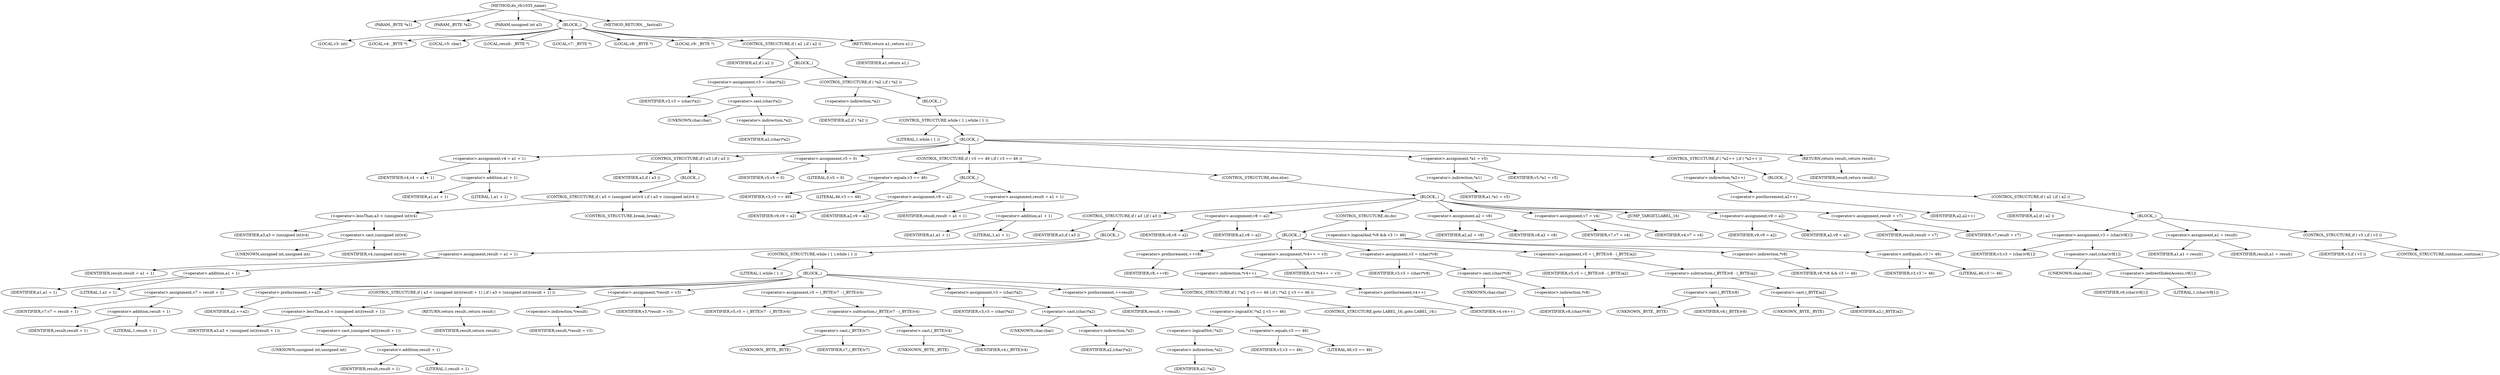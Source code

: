 digraph do_rfc1035_name {  
"1000108" [label = "(METHOD,do_rfc1035_name)" ]
"1000109" [label = "(PARAM,_BYTE *a1)" ]
"1000110" [label = "(PARAM,_BYTE *a2)" ]
"1000111" [label = "(PARAM,unsigned int a3)" ]
"1000112" [label = "(BLOCK,,)" ]
"1000113" [label = "(LOCAL,v3: int)" ]
"1000114" [label = "(LOCAL,v4: _BYTE *)" ]
"1000115" [label = "(LOCAL,v5: char)" ]
"1000116" [label = "(LOCAL,result: _BYTE *)" ]
"1000117" [label = "(LOCAL,v7: _BYTE *)" ]
"1000118" [label = "(LOCAL,v8: _BYTE *)" ]
"1000119" [label = "(LOCAL,v9: _BYTE *)" ]
"1000120" [label = "(CONTROL_STRUCTURE,if ( a2 ),if ( a2 ))" ]
"1000121" [label = "(IDENTIFIER,a2,if ( a2 ))" ]
"1000122" [label = "(BLOCK,,)" ]
"1000123" [label = "(<operator>.assignment,v3 = (char)*a2)" ]
"1000124" [label = "(IDENTIFIER,v3,v3 = (char)*a2)" ]
"1000125" [label = "(<operator>.cast,(char)*a2)" ]
"1000126" [label = "(UNKNOWN,char,char)" ]
"1000127" [label = "(<operator>.indirection,*a2)" ]
"1000128" [label = "(IDENTIFIER,a2,(char)*a2)" ]
"1000129" [label = "(CONTROL_STRUCTURE,if ( *a2 ),if ( *a2 ))" ]
"1000130" [label = "(<operator>.indirection,*a2)" ]
"1000131" [label = "(IDENTIFIER,a2,if ( *a2 ))" ]
"1000132" [label = "(BLOCK,,)" ]
"1000133" [label = "(CONTROL_STRUCTURE,while ( 1 ),while ( 1 ))" ]
"1000134" [label = "(LITERAL,1,while ( 1 ))" ]
"1000135" [label = "(BLOCK,,)" ]
"1000136" [label = "(<operator>.assignment,v4 = a1 + 1)" ]
"1000137" [label = "(IDENTIFIER,v4,v4 = a1 + 1)" ]
"1000138" [label = "(<operator>.addition,a1 + 1)" ]
"1000139" [label = "(IDENTIFIER,a1,a1 + 1)" ]
"1000140" [label = "(LITERAL,1,a1 + 1)" ]
"1000141" [label = "(CONTROL_STRUCTURE,if ( a3 ),if ( a3 ))" ]
"1000142" [label = "(IDENTIFIER,a3,if ( a3 ))" ]
"1000143" [label = "(BLOCK,,)" ]
"1000144" [label = "(CONTROL_STRUCTURE,if ( a3 < (unsigned int)v4 ),if ( a3 < (unsigned int)v4 ))" ]
"1000145" [label = "(<operator>.lessThan,a3 < (unsigned int)v4)" ]
"1000146" [label = "(IDENTIFIER,a3,a3 < (unsigned int)v4)" ]
"1000147" [label = "(<operator>.cast,(unsigned int)v4)" ]
"1000148" [label = "(UNKNOWN,unsigned int,unsigned int)" ]
"1000149" [label = "(IDENTIFIER,v4,(unsigned int)v4)" ]
"1000150" [label = "(CONTROL_STRUCTURE,break;,break;)" ]
"1000151" [label = "(<operator>.assignment,v5 = 0)" ]
"1000152" [label = "(IDENTIFIER,v5,v5 = 0)" ]
"1000153" [label = "(LITERAL,0,v5 = 0)" ]
"1000154" [label = "(CONTROL_STRUCTURE,if ( v3 == 46 ),if ( v3 == 46 ))" ]
"1000155" [label = "(<operator>.equals,v3 == 46)" ]
"1000156" [label = "(IDENTIFIER,v3,v3 == 46)" ]
"1000157" [label = "(LITERAL,46,v3 == 46)" ]
"1000158" [label = "(BLOCK,,)" ]
"1000159" [label = "(<operator>.assignment,v9 = a2)" ]
"1000160" [label = "(IDENTIFIER,v9,v9 = a2)" ]
"1000161" [label = "(IDENTIFIER,a2,v9 = a2)" ]
"1000162" [label = "(<operator>.assignment,result = a1 + 1)" ]
"1000163" [label = "(IDENTIFIER,result,result = a1 + 1)" ]
"1000164" [label = "(<operator>.addition,a1 + 1)" ]
"1000165" [label = "(IDENTIFIER,a1,a1 + 1)" ]
"1000166" [label = "(LITERAL,1,a1 + 1)" ]
"1000167" [label = "(CONTROL_STRUCTURE,else,else)" ]
"1000168" [label = "(BLOCK,,)" ]
"1000169" [label = "(CONTROL_STRUCTURE,if ( a3 ),if ( a3 ))" ]
"1000170" [label = "(IDENTIFIER,a3,if ( a3 ))" ]
"1000171" [label = "(BLOCK,,)" ]
"1000172" [label = "(<operator>.assignment,result = a1 + 1)" ]
"1000173" [label = "(IDENTIFIER,result,result = a1 + 1)" ]
"1000174" [label = "(<operator>.addition,a1 + 1)" ]
"1000175" [label = "(IDENTIFIER,a1,a1 + 1)" ]
"1000176" [label = "(LITERAL,1,a1 + 1)" ]
"1000177" [label = "(CONTROL_STRUCTURE,while ( 1 ),while ( 1 ))" ]
"1000178" [label = "(LITERAL,1,while ( 1 ))" ]
"1000179" [label = "(BLOCK,,)" ]
"1000180" [label = "(<operator>.assignment,v7 = result + 1)" ]
"1000181" [label = "(IDENTIFIER,v7,v7 = result + 1)" ]
"1000182" [label = "(<operator>.addition,result + 1)" ]
"1000183" [label = "(IDENTIFIER,result,result + 1)" ]
"1000184" [label = "(LITERAL,1,result + 1)" ]
"1000185" [label = "(<operator>.preIncrement,++a2)" ]
"1000186" [label = "(IDENTIFIER,a2,++a2)" ]
"1000187" [label = "(CONTROL_STRUCTURE,if ( a3 < (unsigned int)(result + 1) ),if ( a3 < (unsigned int)(result + 1) ))" ]
"1000188" [label = "(<operator>.lessThan,a3 < (unsigned int)(result + 1))" ]
"1000189" [label = "(IDENTIFIER,a3,a3 < (unsigned int)(result + 1))" ]
"1000190" [label = "(<operator>.cast,(unsigned int)(result + 1))" ]
"1000191" [label = "(UNKNOWN,unsigned int,unsigned int)" ]
"1000192" [label = "(<operator>.addition,result + 1)" ]
"1000193" [label = "(IDENTIFIER,result,result + 1)" ]
"1000194" [label = "(LITERAL,1,result + 1)" ]
"1000195" [label = "(RETURN,return result;,return result;)" ]
"1000196" [label = "(IDENTIFIER,result,return result;)" ]
"1000197" [label = "(<operator>.assignment,*result = v3)" ]
"1000198" [label = "(<operator>.indirection,*result)" ]
"1000199" [label = "(IDENTIFIER,result,*result = v3)" ]
"1000200" [label = "(IDENTIFIER,v3,*result = v3)" ]
"1000201" [label = "(<operator>.assignment,v5 = (_BYTE)v7 - (_BYTE)v4)" ]
"1000202" [label = "(IDENTIFIER,v5,v5 = (_BYTE)v7 - (_BYTE)v4)" ]
"1000203" [label = "(<operator>.subtraction,(_BYTE)v7 - (_BYTE)v4)" ]
"1000204" [label = "(<operator>.cast,(_BYTE)v7)" ]
"1000205" [label = "(UNKNOWN,_BYTE,_BYTE)" ]
"1000206" [label = "(IDENTIFIER,v7,(_BYTE)v7)" ]
"1000207" [label = "(<operator>.cast,(_BYTE)v4)" ]
"1000208" [label = "(UNKNOWN,_BYTE,_BYTE)" ]
"1000209" [label = "(IDENTIFIER,v4,(_BYTE)v4)" ]
"1000210" [label = "(<operator>.assignment,v3 = (char)*a2)" ]
"1000211" [label = "(IDENTIFIER,v3,v3 = (char)*a2)" ]
"1000212" [label = "(<operator>.cast,(char)*a2)" ]
"1000213" [label = "(UNKNOWN,char,char)" ]
"1000214" [label = "(<operator>.indirection,*a2)" ]
"1000215" [label = "(IDENTIFIER,a2,(char)*a2)" ]
"1000216" [label = "(<operator>.preIncrement,++result)" ]
"1000217" [label = "(IDENTIFIER,result,++result)" ]
"1000218" [label = "(CONTROL_STRUCTURE,if ( !*a2 || v3 == 46 ),if ( !*a2 || v3 == 46 ))" ]
"1000219" [label = "(<operator>.logicalOr,!*a2 || v3 == 46)" ]
"1000220" [label = "(<operator>.logicalNot,!*a2)" ]
"1000221" [label = "(<operator>.indirection,*a2)" ]
"1000222" [label = "(IDENTIFIER,a2,!*a2)" ]
"1000223" [label = "(<operator>.equals,v3 == 46)" ]
"1000224" [label = "(IDENTIFIER,v3,v3 == 46)" ]
"1000225" [label = "(LITERAL,46,v3 == 46)" ]
"1000226" [label = "(CONTROL_STRUCTURE,goto LABEL_16;,goto LABEL_16;)" ]
"1000227" [label = "(<operator>.assignment,v8 = a2)" ]
"1000228" [label = "(IDENTIFIER,v8,v8 = a2)" ]
"1000229" [label = "(IDENTIFIER,a2,v8 = a2)" ]
"1000230" [label = "(CONTROL_STRUCTURE,do,do)" ]
"1000231" [label = "(BLOCK,,)" ]
"1000232" [label = "(<operator>.preIncrement,++v8)" ]
"1000233" [label = "(IDENTIFIER,v8,++v8)" ]
"1000234" [label = "(<operator>.assignment,*v4++ = v3)" ]
"1000235" [label = "(<operator>.indirection,*v4++)" ]
"1000236" [label = "(<operator>.postIncrement,v4++)" ]
"1000237" [label = "(IDENTIFIER,v4,v4++)" ]
"1000238" [label = "(IDENTIFIER,v3,*v4++ = v3)" ]
"1000239" [label = "(<operator>.assignment,v3 = (char)*v8)" ]
"1000240" [label = "(IDENTIFIER,v3,v3 = (char)*v8)" ]
"1000241" [label = "(<operator>.cast,(char)*v8)" ]
"1000242" [label = "(UNKNOWN,char,char)" ]
"1000243" [label = "(<operator>.indirection,*v8)" ]
"1000244" [label = "(IDENTIFIER,v8,(char)*v8)" ]
"1000245" [label = "(<operator>.assignment,v5 = (_BYTE)v8 - (_BYTE)a2)" ]
"1000246" [label = "(IDENTIFIER,v5,v5 = (_BYTE)v8 - (_BYTE)a2)" ]
"1000247" [label = "(<operator>.subtraction,(_BYTE)v8 - (_BYTE)a2)" ]
"1000248" [label = "(<operator>.cast,(_BYTE)v8)" ]
"1000249" [label = "(UNKNOWN,_BYTE,_BYTE)" ]
"1000250" [label = "(IDENTIFIER,v8,(_BYTE)v8)" ]
"1000251" [label = "(<operator>.cast,(_BYTE)a2)" ]
"1000252" [label = "(UNKNOWN,_BYTE,_BYTE)" ]
"1000253" [label = "(IDENTIFIER,a2,(_BYTE)a2)" ]
"1000254" [label = "(<operator>.logicalAnd,*v8 && v3 != 46)" ]
"1000255" [label = "(<operator>.indirection,*v8)" ]
"1000256" [label = "(IDENTIFIER,v8,*v8 && v3 != 46)" ]
"1000257" [label = "(<operator>.notEquals,v3 != 46)" ]
"1000258" [label = "(IDENTIFIER,v3,v3 != 46)" ]
"1000259" [label = "(LITERAL,46,v3 != 46)" ]
"1000260" [label = "(<operator>.assignment,a2 = v8)" ]
"1000261" [label = "(IDENTIFIER,a2,a2 = v8)" ]
"1000262" [label = "(IDENTIFIER,v8,a2 = v8)" ]
"1000263" [label = "(<operator>.assignment,v7 = v4)" ]
"1000264" [label = "(IDENTIFIER,v7,v7 = v4)" ]
"1000265" [label = "(IDENTIFIER,v4,v7 = v4)" ]
"1000266" [label = "(JUMP_TARGET,LABEL_16)" ]
"1000267" [label = "(<operator>.assignment,v9 = a2)" ]
"1000268" [label = "(IDENTIFIER,v9,v9 = a2)" ]
"1000269" [label = "(IDENTIFIER,a2,v9 = a2)" ]
"1000270" [label = "(<operator>.assignment,result = v7)" ]
"1000271" [label = "(IDENTIFIER,result,result = v7)" ]
"1000272" [label = "(IDENTIFIER,v7,result = v7)" ]
"1000273" [label = "(<operator>.assignment,*a1 = v5)" ]
"1000274" [label = "(<operator>.indirection,*a1)" ]
"1000275" [label = "(IDENTIFIER,a1,*a1 = v5)" ]
"1000276" [label = "(IDENTIFIER,v5,*a1 = v5)" ]
"1000277" [label = "(CONTROL_STRUCTURE,if ( *a2++ ),if ( *a2++ ))" ]
"1000278" [label = "(<operator>.indirection,*a2++)" ]
"1000279" [label = "(<operator>.postIncrement,a2++)" ]
"1000280" [label = "(IDENTIFIER,a2,a2++)" ]
"1000281" [label = "(BLOCK,,)" ]
"1000282" [label = "(CONTROL_STRUCTURE,if ( a2 ),if ( a2 ))" ]
"1000283" [label = "(IDENTIFIER,a2,if ( a2 ))" ]
"1000284" [label = "(BLOCK,,)" ]
"1000285" [label = "(<operator>.assignment,v3 = (char)v9[1])" ]
"1000286" [label = "(IDENTIFIER,v3,v3 = (char)v9[1])" ]
"1000287" [label = "(<operator>.cast,(char)v9[1])" ]
"1000288" [label = "(UNKNOWN,char,char)" ]
"1000289" [label = "(<operator>.indirectIndexAccess,v9[1])" ]
"1000290" [label = "(IDENTIFIER,v9,(char)v9[1])" ]
"1000291" [label = "(LITERAL,1,(char)v9[1])" ]
"1000292" [label = "(<operator>.assignment,a1 = result)" ]
"1000293" [label = "(IDENTIFIER,a1,a1 = result)" ]
"1000294" [label = "(IDENTIFIER,result,a1 = result)" ]
"1000295" [label = "(CONTROL_STRUCTURE,if ( v3 ),if ( v3 ))" ]
"1000296" [label = "(IDENTIFIER,v3,if ( v3 ))" ]
"1000297" [label = "(CONTROL_STRUCTURE,continue;,continue;)" ]
"1000298" [label = "(RETURN,return result;,return result;)" ]
"1000299" [label = "(IDENTIFIER,result,return result;)" ]
"1000300" [label = "(RETURN,return a1;,return a1;)" ]
"1000301" [label = "(IDENTIFIER,a1,return a1;)" ]
"1000302" [label = "(METHOD_RETURN,__fastcall)" ]
  "1000108" -> "1000109" 
  "1000108" -> "1000110" 
  "1000108" -> "1000111" 
  "1000108" -> "1000112" 
  "1000108" -> "1000302" 
  "1000112" -> "1000113" 
  "1000112" -> "1000114" 
  "1000112" -> "1000115" 
  "1000112" -> "1000116" 
  "1000112" -> "1000117" 
  "1000112" -> "1000118" 
  "1000112" -> "1000119" 
  "1000112" -> "1000120" 
  "1000112" -> "1000300" 
  "1000120" -> "1000121" 
  "1000120" -> "1000122" 
  "1000122" -> "1000123" 
  "1000122" -> "1000129" 
  "1000123" -> "1000124" 
  "1000123" -> "1000125" 
  "1000125" -> "1000126" 
  "1000125" -> "1000127" 
  "1000127" -> "1000128" 
  "1000129" -> "1000130" 
  "1000129" -> "1000132" 
  "1000130" -> "1000131" 
  "1000132" -> "1000133" 
  "1000133" -> "1000134" 
  "1000133" -> "1000135" 
  "1000135" -> "1000136" 
  "1000135" -> "1000141" 
  "1000135" -> "1000151" 
  "1000135" -> "1000154" 
  "1000135" -> "1000273" 
  "1000135" -> "1000277" 
  "1000135" -> "1000298" 
  "1000136" -> "1000137" 
  "1000136" -> "1000138" 
  "1000138" -> "1000139" 
  "1000138" -> "1000140" 
  "1000141" -> "1000142" 
  "1000141" -> "1000143" 
  "1000143" -> "1000144" 
  "1000144" -> "1000145" 
  "1000144" -> "1000150" 
  "1000145" -> "1000146" 
  "1000145" -> "1000147" 
  "1000147" -> "1000148" 
  "1000147" -> "1000149" 
  "1000151" -> "1000152" 
  "1000151" -> "1000153" 
  "1000154" -> "1000155" 
  "1000154" -> "1000158" 
  "1000154" -> "1000167" 
  "1000155" -> "1000156" 
  "1000155" -> "1000157" 
  "1000158" -> "1000159" 
  "1000158" -> "1000162" 
  "1000159" -> "1000160" 
  "1000159" -> "1000161" 
  "1000162" -> "1000163" 
  "1000162" -> "1000164" 
  "1000164" -> "1000165" 
  "1000164" -> "1000166" 
  "1000167" -> "1000168" 
  "1000168" -> "1000169" 
  "1000168" -> "1000227" 
  "1000168" -> "1000230" 
  "1000168" -> "1000260" 
  "1000168" -> "1000263" 
  "1000168" -> "1000266" 
  "1000168" -> "1000267" 
  "1000168" -> "1000270" 
  "1000169" -> "1000170" 
  "1000169" -> "1000171" 
  "1000171" -> "1000172" 
  "1000171" -> "1000177" 
  "1000172" -> "1000173" 
  "1000172" -> "1000174" 
  "1000174" -> "1000175" 
  "1000174" -> "1000176" 
  "1000177" -> "1000178" 
  "1000177" -> "1000179" 
  "1000179" -> "1000180" 
  "1000179" -> "1000185" 
  "1000179" -> "1000187" 
  "1000179" -> "1000197" 
  "1000179" -> "1000201" 
  "1000179" -> "1000210" 
  "1000179" -> "1000216" 
  "1000179" -> "1000218" 
  "1000180" -> "1000181" 
  "1000180" -> "1000182" 
  "1000182" -> "1000183" 
  "1000182" -> "1000184" 
  "1000185" -> "1000186" 
  "1000187" -> "1000188" 
  "1000187" -> "1000195" 
  "1000188" -> "1000189" 
  "1000188" -> "1000190" 
  "1000190" -> "1000191" 
  "1000190" -> "1000192" 
  "1000192" -> "1000193" 
  "1000192" -> "1000194" 
  "1000195" -> "1000196" 
  "1000197" -> "1000198" 
  "1000197" -> "1000200" 
  "1000198" -> "1000199" 
  "1000201" -> "1000202" 
  "1000201" -> "1000203" 
  "1000203" -> "1000204" 
  "1000203" -> "1000207" 
  "1000204" -> "1000205" 
  "1000204" -> "1000206" 
  "1000207" -> "1000208" 
  "1000207" -> "1000209" 
  "1000210" -> "1000211" 
  "1000210" -> "1000212" 
  "1000212" -> "1000213" 
  "1000212" -> "1000214" 
  "1000214" -> "1000215" 
  "1000216" -> "1000217" 
  "1000218" -> "1000219" 
  "1000218" -> "1000226" 
  "1000219" -> "1000220" 
  "1000219" -> "1000223" 
  "1000220" -> "1000221" 
  "1000221" -> "1000222" 
  "1000223" -> "1000224" 
  "1000223" -> "1000225" 
  "1000227" -> "1000228" 
  "1000227" -> "1000229" 
  "1000230" -> "1000231" 
  "1000230" -> "1000254" 
  "1000231" -> "1000232" 
  "1000231" -> "1000234" 
  "1000231" -> "1000239" 
  "1000231" -> "1000245" 
  "1000232" -> "1000233" 
  "1000234" -> "1000235" 
  "1000234" -> "1000238" 
  "1000235" -> "1000236" 
  "1000236" -> "1000237" 
  "1000239" -> "1000240" 
  "1000239" -> "1000241" 
  "1000241" -> "1000242" 
  "1000241" -> "1000243" 
  "1000243" -> "1000244" 
  "1000245" -> "1000246" 
  "1000245" -> "1000247" 
  "1000247" -> "1000248" 
  "1000247" -> "1000251" 
  "1000248" -> "1000249" 
  "1000248" -> "1000250" 
  "1000251" -> "1000252" 
  "1000251" -> "1000253" 
  "1000254" -> "1000255" 
  "1000254" -> "1000257" 
  "1000255" -> "1000256" 
  "1000257" -> "1000258" 
  "1000257" -> "1000259" 
  "1000260" -> "1000261" 
  "1000260" -> "1000262" 
  "1000263" -> "1000264" 
  "1000263" -> "1000265" 
  "1000267" -> "1000268" 
  "1000267" -> "1000269" 
  "1000270" -> "1000271" 
  "1000270" -> "1000272" 
  "1000273" -> "1000274" 
  "1000273" -> "1000276" 
  "1000274" -> "1000275" 
  "1000277" -> "1000278" 
  "1000277" -> "1000281" 
  "1000278" -> "1000279" 
  "1000279" -> "1000280" 
  "1000281" -> "1000282" 
  "1000282" -> "1000283" 
  "1000282" -> "1000284" 
  "1000284" -> "1000285" 
  "1000284" -> "1000292" 
  "1000284" -> "1000295" 
  "1000285" -> "1000286" 
  "1000285" -> "1000287" 
  "1000287" -> "1000288" 
  "1000287" -> "1000289" 
  "1000289" -> "1000290" 
  "1000289" -> "1000291" 
  "1000292" -> "1000293" 
  "1000292" -> "1000294" 
  "1000295" -> "1000296" 
  "1000295" -> "1000297" 
  "1000298" -> "1000299" 
  "1000300" -> "1000301" 
}

